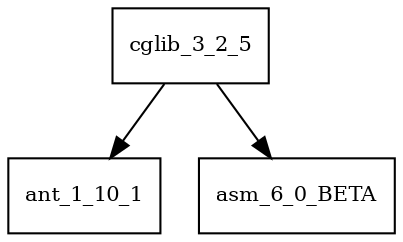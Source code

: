 digraph cglib_3_2_5_dependencies {
  node [shape = box, fontsize=10.0];
  cglib_3_2_5 -> ant_1_10_1;
  cglib_3_2_5 -> asm_6_0_BETA;
}
